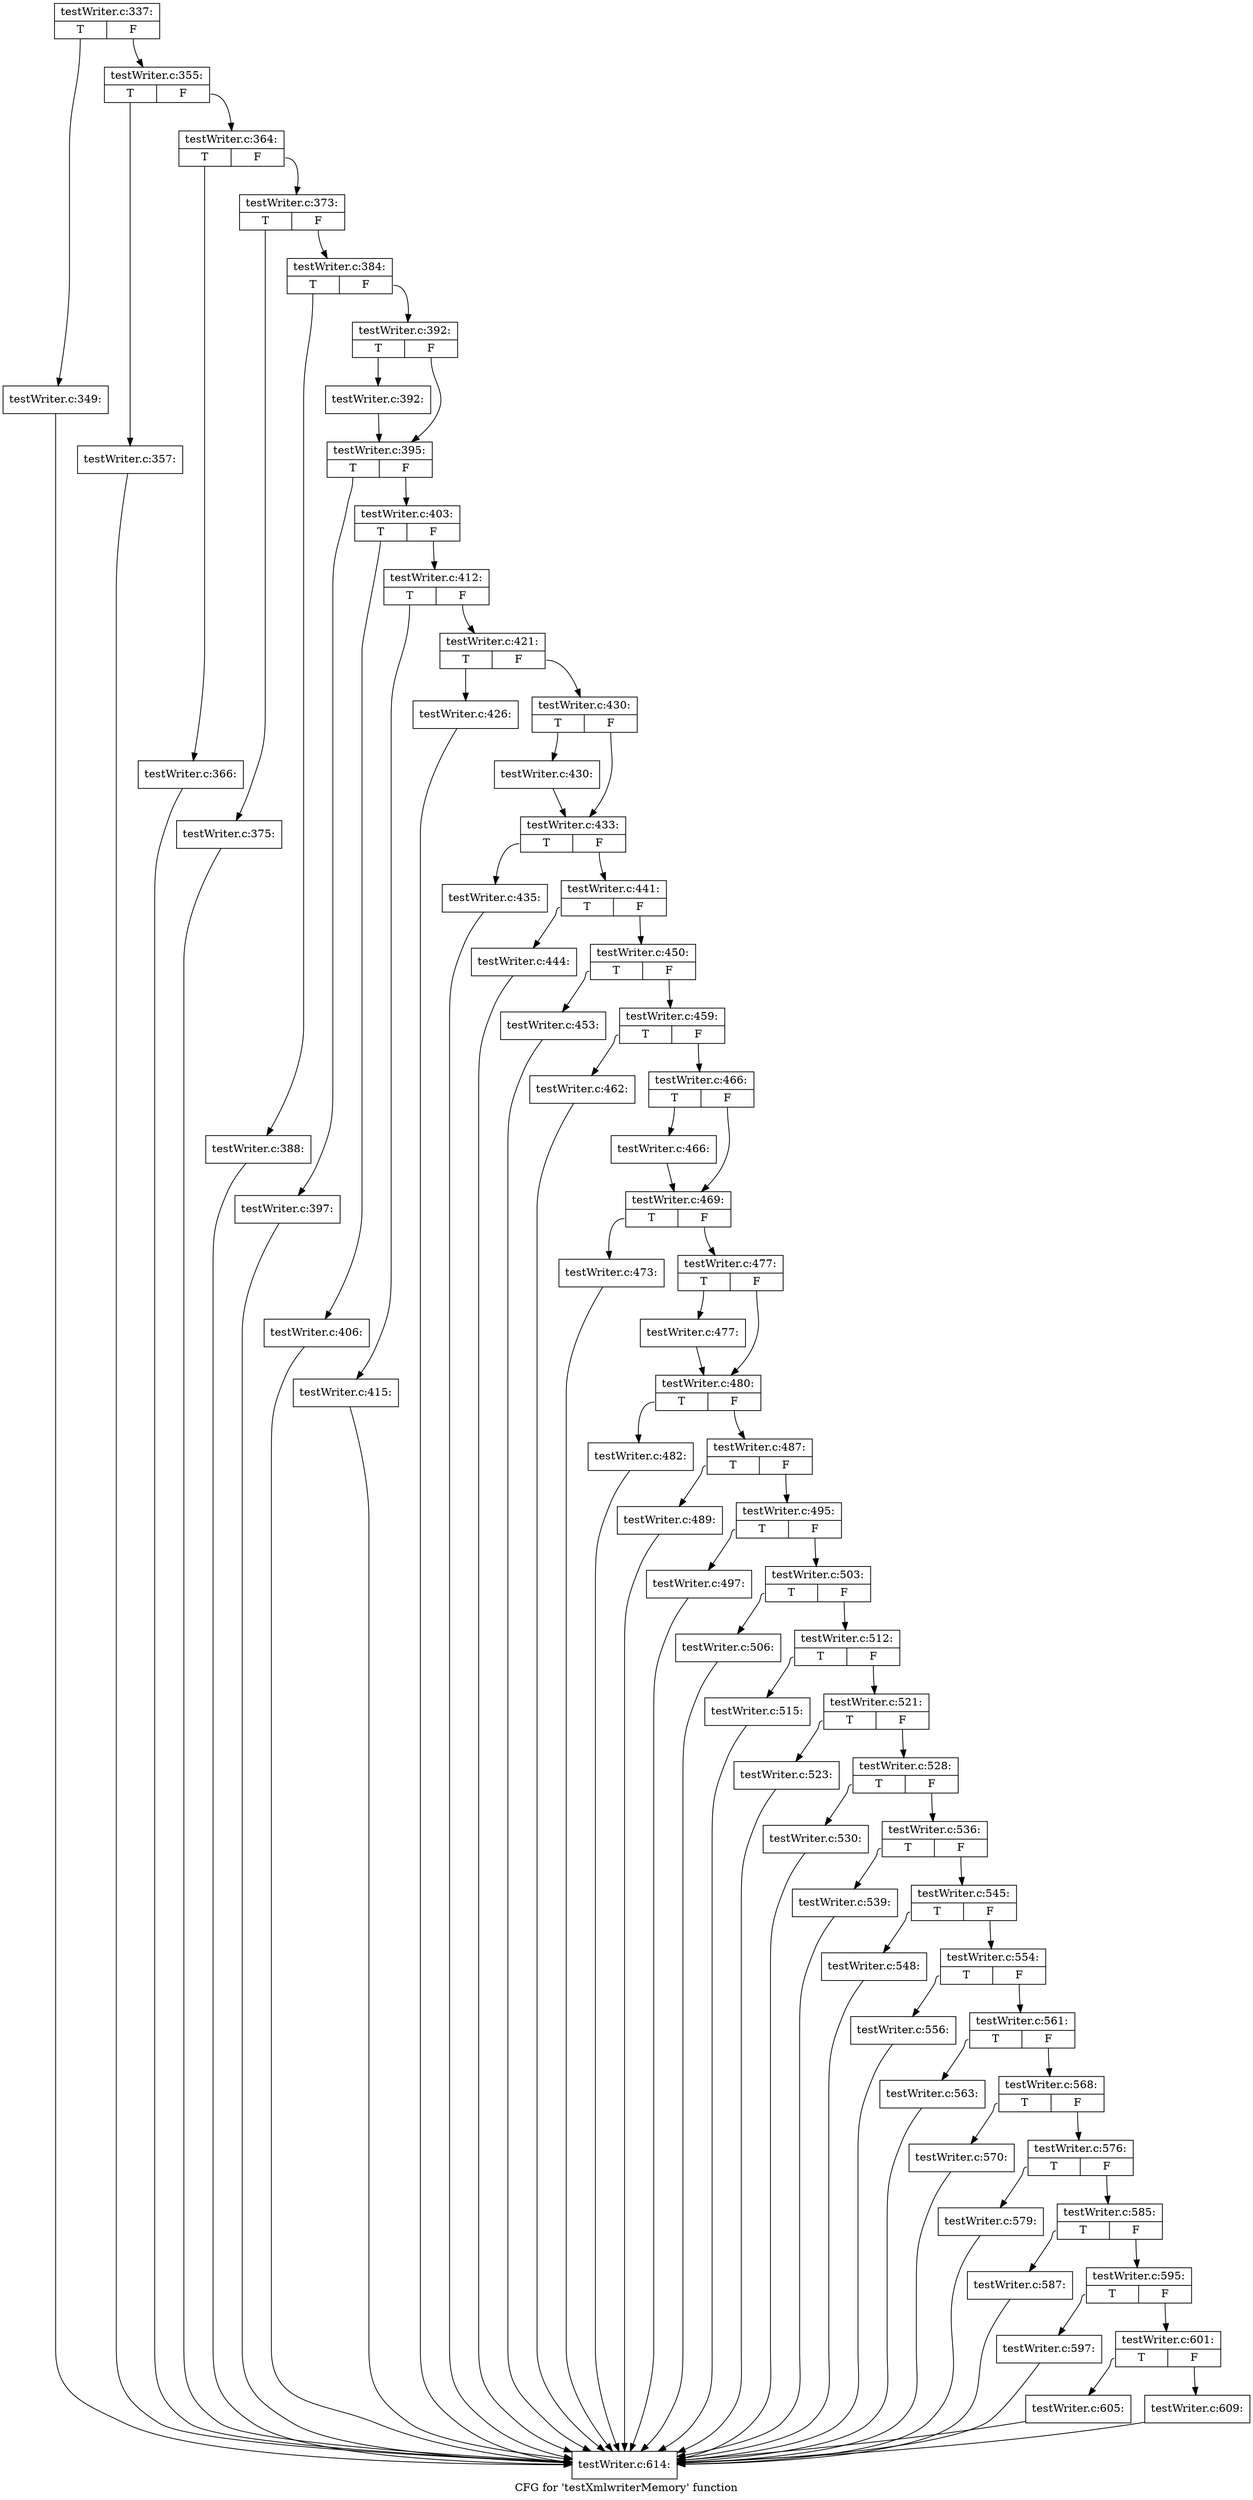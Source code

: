 digraph "CFG for 'testXmlwriterMemory' function" {
	label="CFG for 'testXmlwriterMemory' function";

	Node0x3997e30 [shape=record,label="{testWriter.c:337:|{<s0>T|<s1>F}}"];
	Node0x3997e30:s0 -> Node0x39aa4c0;
	Node0x3997e30:s1 -> Node0x39aa7f0;
	Node0x39aa4c0 [shape=record,label="{testWriter.c:349:}"];
	Node0x39aa4c0 -> Node0x39981d0;
	Node0x39aa7f0 [shape=record,label="{testWriter.c:355:|{<s0>T|<s1>F}}"];
	Node0x39aa7f0:s0 -> Node0x37382c0;
	Node0x39aa7f0:s1 -> Node0x39a9e50;
	Node0x37382c0 [shape=record,label="{testWriter.c:357:}"];
	Node0x37382c0 -> Node0x39981d0;
	Node0x39a9e50 [shape=record,label="{testWriter.c:364:|{<s0>T|<s1>F}}"];
	Node0x39a9e50:s0 -> Node0x39abe30;
	Node0x39a9e50:s1 -> Node0x39abe80;
	Node0x39abe30 [shape=record,label="{testWriter.c:366:}"];
	Node0x39abe30 -> Node0x39981d0;
	Node0x39abe80 [shape=record,label="{testWriter.c:373:|{<s0>T|<s1>F}}"];
	Node0x39abe80:s0 -> Node0x39ac780;
	Node0x39abe80:s1 -> Node0x39ac7d0;
	Node0x39ac780 [shape=record,label="{testWriter.c:375:}"];
	Node0x39ac780 -> Node0x39981d0;
	Node0x39ac7d0 [shape=record,label="{testWriter.c:384:|{<s0>T|<s1>F}}"];
	Node0x39ac7d0:s0 -> Node0x39ad300;
	Node0x39ac7d0:s1 -> Node0x39ad350;
	Node0x39ad300 [shape=record,label="{testWriter.c:388:}"];
	Node0x39ad300 -> Node0x39981d0;
	Node0x39ad350 [shape=record,label="{testWriter.c:392:|{<s0>T|<s1>F}}"];
	Node0x39ad350:s0 -> Node0x39ad9c0;
	Node0x39ad350:s1 -> Node0x39ada10;
	Node0x39ad9c0 [shape=record,label="{testWriter.c:392:}"];
	Node0x39ad9c0 -> Node0x39ada10;
	Node0x39ada10 [shape=record,label="{testWriter.c:395:|{<s0>T|<s1>F}}"];
	Node0x39ada10:s0 -> Node0x37383b0;
	Node0x39ada10:s1 -> Node0x398f1b0;
	Node0x37383b0 [shape=record,label="{testWriter.c:397:}"];
	Node0x37383b0 -> Node0x39981d0;
	Node0x398f1b0 [shape=record,label="{testWriter.c:403:|{<s0>T|<s1>F}}"];
	Node0x398f1b0:s0 -> Node0x39ae900;
	Node0x398f1b0:s1 -> Node0x39ae950;
	Node0x39ae900 [shape=record,label="{testWriter.c:406:}"];
	Node0x39ae900 -> Node0x39981d0;
	Node0x39ae950 [shape=record,label="{testWriter.c:412:|{<s0>T|<s1>F}}"];
	Node0x39ae950:s0 -> Node0x3970cf0;
	Node0x39ae950:s1 -> Node0x39af9f0;
	Node0x3970cf0 [shape=record,label="{testWriter.c:415:}"];
	Node0x3970cf0 -> Node0x39981d0;
	Node0x39af9f0 [shape=record,label="{testWriter.c:421:|{<s0>T|<s1>F}}"];
	Node0x39af9f0:s0 -> Node0x3990e40;
	Node0x39af9f0:s1 -> Node0x3990e90;
	Node0x3990e40 [shape=record,label="{testWriter.c:426:}"];
	Node0x3990e40 -> Node0x39981d0;
	Node0x3990e90 [shape=record,label="{testWriter.c:430:|{<s0>T|<s1>F}}"];
	Node0x3990e90:s0 -> Node0x39918d0;
	Node0x3990e90:s1 -> Node0x3991920;
	Node0x39918d0 [shape=record,label="{testWriter.c:430:}"];
	Node0x39918d0 -> Node0x3991920;
	Node0x3991920 [shape=record,label="{testWriter.c:433:|{<s0>T|<s1>F}}"];
	Node0x3991920:s0 -> Node0x3992190;
	Node0x3991920:s1 -> Node0x39921e0;
	Node0x3992190 [shape=record,label="{testWriter.c:435:}"];
	Node0x3992190 -> Node0x39981d0;
	Node0x39921e0 [shape=record,label="{testWriter.c:441:|{<s0>T|<s1>F}}"];
	Node0x39921e0:s0 -> Node0x39929f0;
	Node0x39921e0:s1 -> Node0x3992a40;
	Node0x39929f0 [shape=record,label="{testWriter.c:444:}"];
	Node0x39929f0 -> Node0x39981d0;
	Node0x3992a40 [shape=record,label="{testWriter.c:450:|{<s0>T|<s1>F}}"];
	Node0x3992a40:s0 -> Node0x39b4af0;
	Node0x3992a40:s1 -> Node0x39b4b40;
	Node0x39b4af0 [shape=record,label="{testWriter.c:453:}"];
	Node0x39b4af0 -> Node0x39981d0;
	Node0x39b4b40 [shape=record,label="{testWriter.c:459:|{<s0>T|<s1>F}}"];
	Node0x39b4b40:s0 -> Node0x39b5610;
	Node0x39b4b40:s1 -> Node0x39b5660;
	Node0x39b5610 [shape=record,label="{testWriter.c:462:}"];
	Node0x39b5610 -> Node0x39981d0;
	Node0x39b5660 [shape=record,label="{testWriter.c:466:|{<s0>T|<s1>F}}"];
	Node0x39b5660:s0 -> Node0x39b5d90;
	Node0x39b5660:s1 -> Node0x39b5de0;
	Node0x39b5d90 [shape=record,label="{testWriter.c:466:}"];
	Node0x39b5d90 -> Node0x39b5de0;
	Node0x39b5de0 [shape=record,label="{testWriter.c:469:|{<s0>T|<s1>F}}"];
	Node0x39b5de0:s0 -> Node0x39b6880;
	Node0x39b5de0:s1 -> Node0x39b68d0;
	Node0x39b6880 [shape=record,label="{testWriter.c:473:}"];
	Node0x39b6880 -> Node0x39981d0;
	Node0x39b68d0 [shape=record,label="{testWriter.c:477:|{<s0>T|<s1>F}}"];
	Node0x39b68d0:s0 -> Node0x39b6e40;
	Node0x39b68d0:s1 -> Node0x39b6e90;
	Node0x39b6e40 [shape=record,label="{testWriter.c:477:}"];
	Node0x39b6e40 -> Node0x39b6e90;
	Node0x39b6e90 [shape=record,label="{testWriter.c:480:|{<s0>T|<s1>F}}"];
	Node0x39b6e90:s0 -> Node0x39b7600;
	Node0x39b6e90:s1 -> Node0x39b7650;
	Node0x39b7600 [shape=record,label="{testWriter.c:482:}"];
	Node0x39b7600 -> Node0x39981d0;
	Node0x39b7650 [shape=record,label="{testWriter.c:487:|{<s0>T|<s1>F}}"];
	Node0x39b7650:s0 -> Node0x39b8020;
	Node0x39b7650:s1 -> Node0x39b8070;
	Node0x39b8020 [shape=record,label="{testWriter.c:489:}"];
	Node0x39b8020 -> Node0x39981d0;
	Node0x39b8070 [shape=record,label="{testWriter.c:495:|{<s0>T|<s1>F}}"];
	Node0x39b8070:s0 -> Node0x39b8890;
	Node0x39b8070:s1 -> Node0x39b88e0;
	Node0x39b8890 [shape=record,label="{testWriter.c:497:}"];
	Node0x39b8890 -> Node0x39981d0;
	Node0x39b88e0 [shape=record,label="{testWriter.c:503:|{<s0>T|<s1>F}}"];
	Node0x39b88e0:s0 -> Node0x39b9170;
	Node0x39b88e0:s1 -> Node0x39b91c0;
	Node0x39b9170 [shape=record,label="{testWriter.c:506:}"];
	Node0x39b9170 -> Node0x39981d0;
	Node0x39b91c0 [shape=record,label="{testWriter.c:512:|{<s0>T|<s1>F}}"];
	Node0x39b91c0:s0 -> Node0x39b9a60;
	Node0x39b91c0:s1 -> Node0x39b9ab0;
	Node0x39b9a60 [shape=record,label="{testWriter.c:515:}"];
	Node0x39b9a60 -> Node0x39981d0;
	Node0x39b9ab0 [shape=record,label="{testWriter.c:521:|{<s0>T|<s1>F}}"];
	Node0x39b9ab0:s0 -> Node0x39ba250;
	Node0x39b9ab0:s1 -> Node0x39ba2a0;
	Node0x39ba250 [shape=record,label="{testWriter.c:523:}"];
	Node0x39ba250 -> Node0x39981d0;
	Node0x39ba2a0 [shape=record,label="{testWriter.c:528:|{<s0>T|<s1>F}}"];
	Node0x39ba2a0:s0 -> Node0x39baac0;
	Node0x39ba2a0:s1 -> Node0x39bab10;
	Node0x39baac0 [shape=record,label="{testWriter.c:530:}"];
	Node0x39baac0 -> Node0x39981d0;
	Node0x39bab10 [shape=record,label="{testWriter.c:536:|{<s0>T|<s1>F}}"];
	Node0x39bab10:s0 -> Node0x39bb3a0;
	Node0x39bab10:s1 -> Node0x39bb3f0;
	Node0x39bb3a0 [shape=record,label="{testWriter.c:539:}"];
	Node0x39bb3a0 -> Node0x39981d0;
	Node0x39bb3f0 [shape=record,label="{testWriter.c:545:|{<s0>T|<s1>F}}"];
	Node0x39bb3f0:s0 -> Node0x39bbc90;
	Node0x39bb3f0:s1 -> Node0x39bbce0;
	Node0x39bbc90 [shape=record,label="{testWriter.c:548:}"];
	Node0x39bbc90 -> Node0x39981d0;
	Node0x39bbce0 [shape=record,label="{testWriter.c:554:|{<s0>T|<s1>F}}"];
	Node0x39bbce0:s0 -> Node0x39bc480;
	Node0x39bbce0:s1 -> Node0x39bc4d0;
	Node0x39bc480 [shape=record,label="{testWriter.c:556:}"];
	Node0x39bc480 -> Node0x39981d0;
	Node0x39bc4d0 [shape=record,label="{testWriter.c:561:|{<s0>T|<s1>F}}"];
	Node0x39bc4d0:s0 -> Node0x39bcc70;
	Node0x39bc4d0:s1 -> Node0x39bccc0;
	Node0x39bcc70 [shape=record,label="{testWriter.c:563:}"];
	Node0x39bcc70 -> Node0x39981d0;
	Node0x39bccc0 [shape=record,label="{testWriter.c:568:|{<s0>T|<s1>F}}"];
	Node0x39bccc0:s0 -> Node0x39bd4e0;
	Node0x39bccc0:s1 -> Node0x39bd530;
	Node0x39bd4e0 [shape=record,label="{testWriter.c:570:}"];
	Node0x39bd4e0 -> Node0x39981d0;
	Node0x39bd530 [shape=record,label="{testWriter.c:576:|{<s0>T|<s1>F}}"];
	Node0x39bd530:s0 -> Node0x39bddc0;
	Node0x39bd530:s1 -> Node0x39bde10;
	Node0x39bddc0 [shape=record,label="{testWriter.c:579:}"];
	Node0x39bddc0 -> Node0x39981d0;
	Node0x39bde10 [shape=record,label="{testWriter.c:585:|{<s0>T|<s1>F}}"];
	Node0x39bde10:s0 -> Node0x39be5b0;
	Node0x39bde10:s1 -> Node0x39be600;
	Node0x39be5b0 [shape=record,label="{testWriter.c:587:}"];
	Node0x39be5b0 -> Node0x39981d0;
	Node0x39be600 [shape=record,label="{testWriter.c:595:|{<s0>T|<s1>F}}"];
	Node0x39be600:s0 -> Node0x39beda0;
	Node0x39be600:s1 -> Node0x39bedf0;
	Node0x39beda0 [shape=record,label="{testWriter.c:597:}"];
	Node0x39beda0 -> Node0x39981d0;
	Node0x39bedf0 [shape=record,label="{testWriter.c:601:|{<s0>T|<s1>F}}"];
	Node0x39bedf0:s0 -> Node0x39c1490;
	Node0x39bedf0:s1 -> Node0x39c17c0;
	Node0x39c1490 [shape=record,label="{testWriter.c:605:}"];
	Node0x39c1490 -> Node0x39981d0;
	Node0x39c17c0 [shape=record,label="{testWriter.c:609:}"];
	Node0x39c17c0 -> Node0x39981d0;
	Node0x39981d0 [shape=record,label="{testWriter.c:614:}"];
}
